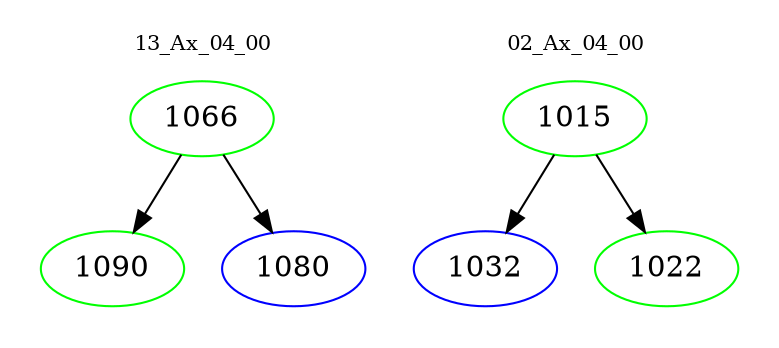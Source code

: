 digraph{
subgraph cluster_0 {
color = white
label = "13_Ax_04_00";
fontsize=10;
T0_1066 [label="1066", color="green"]
T0_1066 -> T0_1090 [color="black"]
T0_1090 [label="1090", color="green"]
T0_1066 -> T0_1080 [color="black"]
T0_1080 [label="1080", color="blue"]
}
subgraph cluster_1 {
color = white
label = "02_Ax_04_00";
fontsize=10;
T1_1015 [label="1015", color="green"]
T1_1015 -> T1_1032 [color="black"]
T1_1032 [label="1032", color="blue"]
T1_1015 -> T1_1022 [color="black"]
T1_1022 [label="1022", color="green"]
}
}
